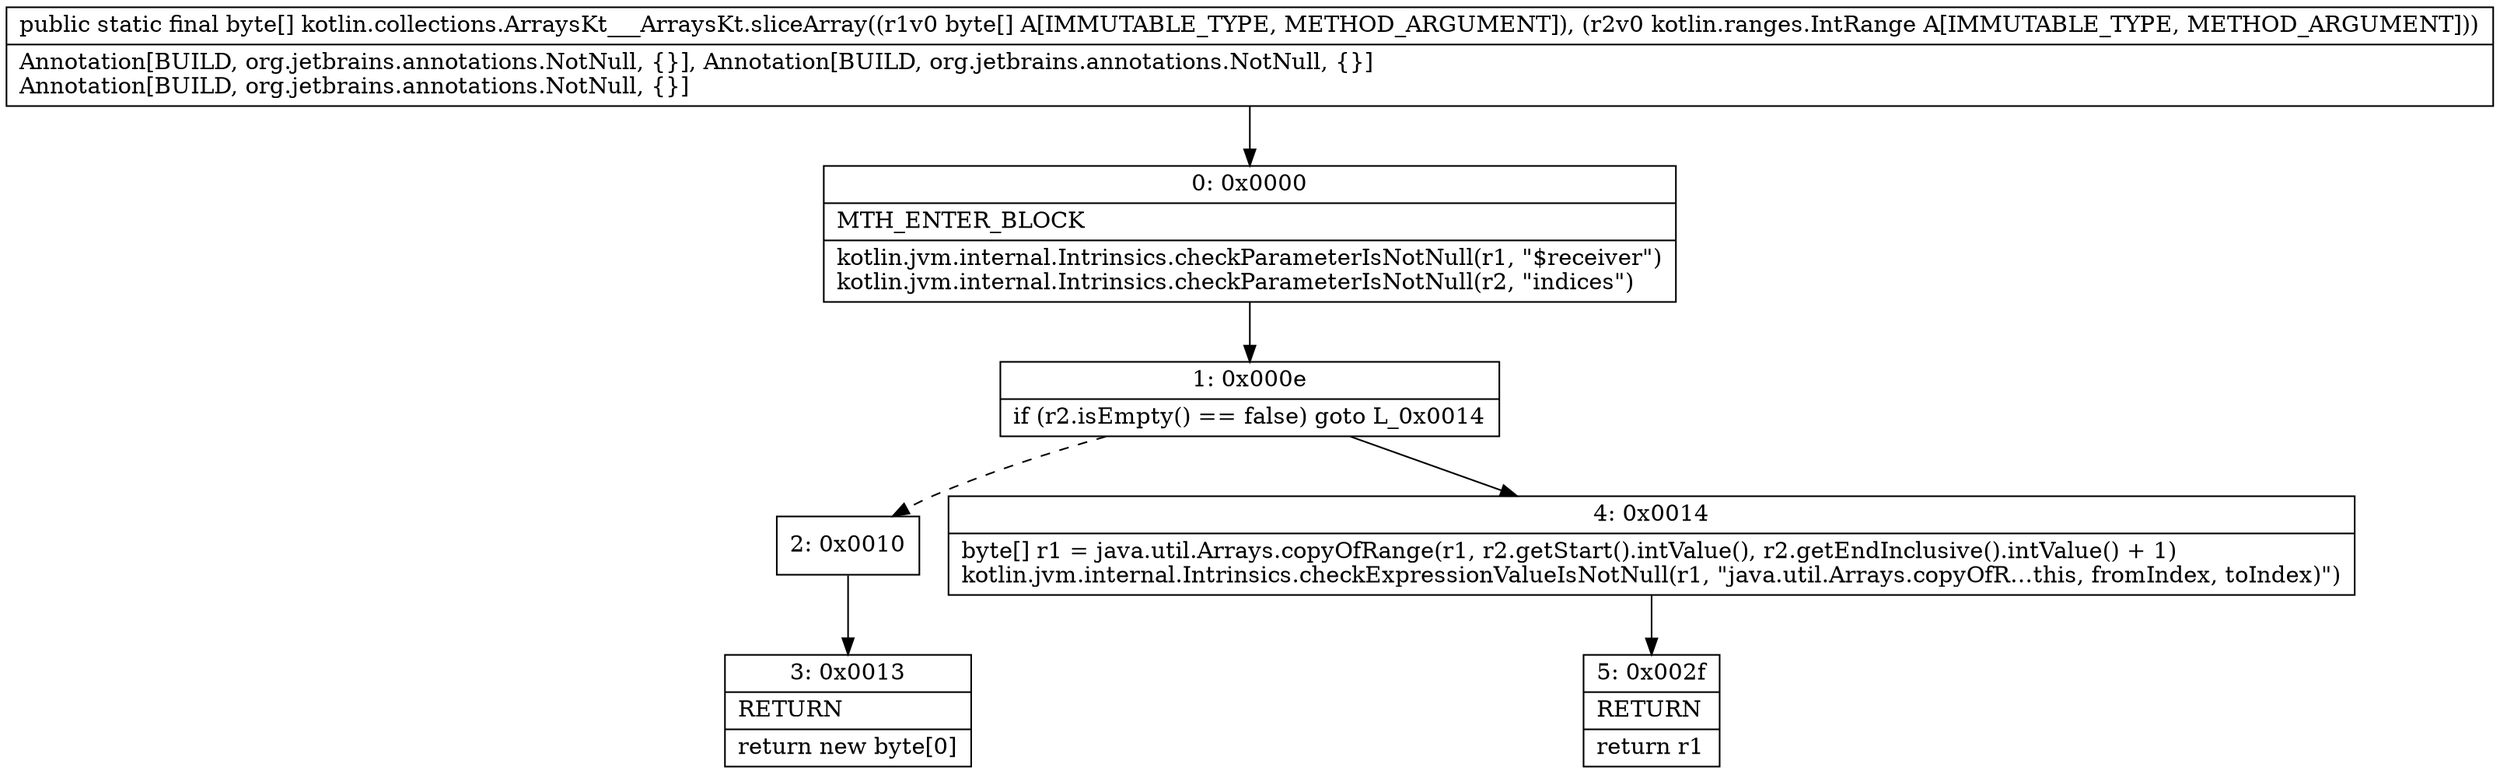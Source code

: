 digraph "CFG forkotlin.collections.ArraysKt___ArraysKt.sliceArray([BLkotlin\/ranges\/IntRange;)[B" {
Node_0 [shape=record,label="{0\:\ 0x0000|MTH_ENTER_BLOCK\l|kotlin.jvm.internal.Intrinsics.checkParameterIsNotNull(r1, \"$receiver\")\lkotlin.jvm.internal.Intrinsics.checkParameterIsNotNull(r2, \"indices\")\l}"];
Node_1 [shape=record,label="{1\:\ 0x000e|if (r2.isEmpty() == false) goto L_0x0014\l}"];
Node_2 [shape=record,label="{2\:\ 0x0010}"];
Node_3 [shape=record,label="{3\:\ 0x0013|RETURN\l|return new byte[0]\l}"];
Node_4 [shape=record,label="{4\:\ 0x0014|byte[] r1 = java.util.Arrays.copyOfRange(r1, r2.getStart().intValue(), r2.getEndInclusive().intValue() + 1)\lkotlin.jvm.internal.Intrinsics.checkExpressionValueIsNotNull(r1, \"java.util.Arrays.copyOfR…this, fromIndex, toIndex)\")\l}"];
Node_5 [shape=record,label="{5\:\ 0x002f|RETURN\l|return r1\l}"];
MethodNode[shape=record,label="{public static final byte[] kotlin.collections.ArraysKt___ArraysKt.sliceArray((r1v0 byte[] A[IMMUTABLE_TYPE, METHOD_ARGUMENT]), (r2v0 kotlin.ranges.IntRange A[IMMUTABLE_TYPE, METHOD_ARGUMENT]))  | Annotation[BUILD, org.jetbrains.annotations.NotNull, \{\}], Annotation[BUILD, org.jetbrains.annotations.NotNull, \{\}]\lAnnotation[BUILD, org.jetbrains.annotations.NotNull, \{\}]\l}"];
MethodNode -> Node_0;
Node_0 -> Node_1;
Node_1 -> Node_2[style=dashed];
Node_1 -> Node_4;
Node_2 -> Node_3;
Node_4 -> Node_5;
}

